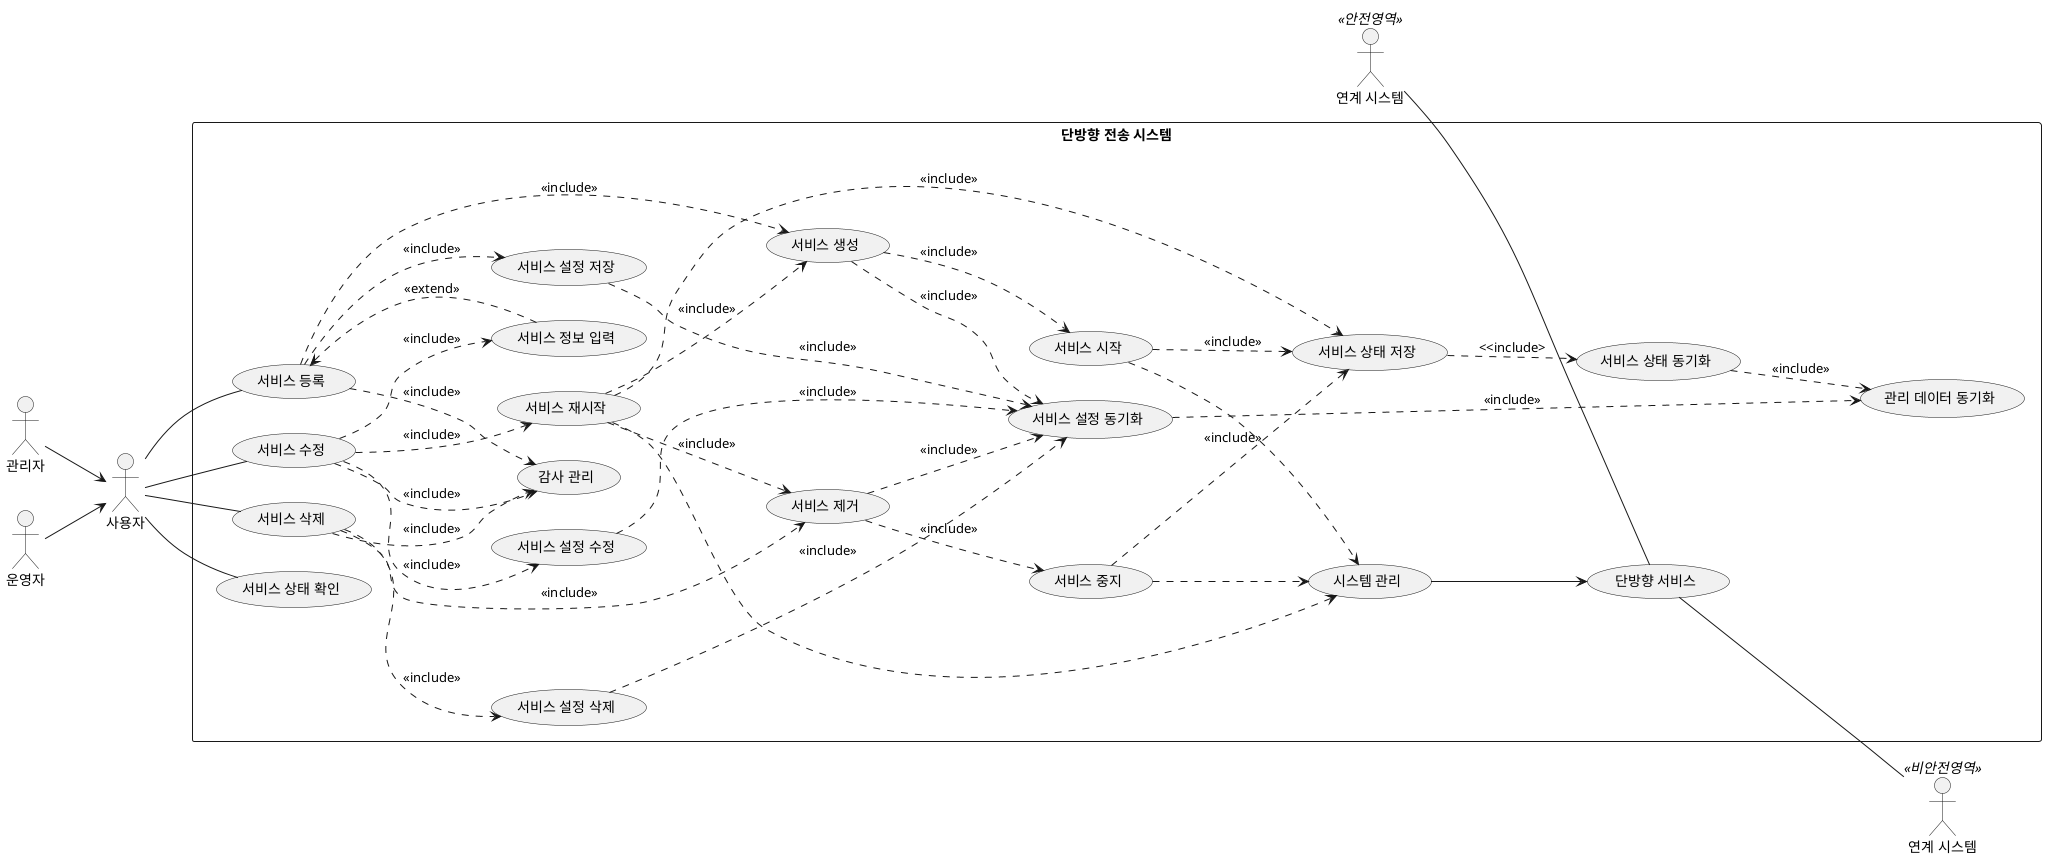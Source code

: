 @startuml
left to right direction

actor "연계 시스템" as Src << 안전영역 >>
actor "연계 시스템" as Dst << 비안전영역 >>
actor "사용자" as User
actor "관리자" as Admin
actor "운영자" as Operator

Admin -down-> User
Operator -down-> User

rectangle "단방향 전송 시스템" {
    together {
        usecase "서비스 등록" as SVC_Add
        usecase "서비스 수정" as SVC_Mod
        usecase "서비스 삭제" as SVC_Del
        usecase "서비스 상태 확인" as SVC_Status_Show
    }

    usecase "서비스 생성" as SVC_Create
    usecase "서비스 제거" as SVC_Destroy
    usecase "서비스 시작" as SVC_Start
    usecase "서비스 중지" as SVC_Stop
    usecase "서비스 재시작" as SVC_Restart
    usecase "단방향 서비스" as UTG_SVC

    usecase "감사 관리" as AUDITMgmt
    usecase "시스템 관리" as SYSMgmt
    
    usecase "서비스 정보 입력" as SVC_Info
    usecase "서비스 설정 저장" as SVC_Config_Insert
    usecase "서비스 설정 수정" as SVC_Config_Update
    usecase "서비스 설정 삭제" as SVC_Config_Delete
    usecase "서비스 상태 저장" as SVC_Status_Update
    usecase "서비스 설정 동기화" as SVC_Config_Sync
    usecase "서비스 상태 동기화" as SVC_Status_Sync

    usecase "관리 데이터 동기화" as Mgmt_Data_Sync

}

User -- SVC_Add
User -- SVC_Mod
User -- SVC_Del
User -- SVC_Status_Show
Src -- UTG_SVC
UTG_SVC -- Dst

SVC_Add <.down. SVC_Info : <<extend>>
SVC_Add .down.> SVC_Config_Insert : <<include>>
SVC_Add .down.> SVC_Create : <<include>>
SVC_Add .down.> AUDITMgmt : <<include>>
SVC_Mod .down.> SVC_Info : <<include>>
SVC_Mod .down.> SVC_Config_Update : <<include>>
SVC_Mod .down.> SVC_Restart : <<include>>
SVC_Mod .down.> AUDITMgmt : <<include>>
SVC_Del .down.> SVC_Destroy : <<include>>
SVC_Del .down.> AUDITMgmt : <<include>>
SVC_Del .down.> SVC_Config_Delete : <<include>>

SVC_Create .down.> SVC_Start : <<include>>
SVC_Create .down.> SVC_Config_Sync : <<include>>
SVC_Restart .down.> SVC_Destroy : <<include>>
SVC_Restart .down.> SVC_Create : <<include>>
SVC_Destroy .down.> SVC_Stop : <<include>>
SVC_Destroy .down.> SVC_Config_Sync : <<include>>

SVC_Start .down.> SVC_Status_Update : <<include>>
SVC_Stop .down.> SVC_Status_Update : <<include>>
SVC_Restart .down.> SVC_Status_Update : <<include>>

SVC_Status_Update .down.> SVC_Status_Sync : <<include>
SVC_Config_Insert .down.> SVC_Config_Sync : <<include>>
SVC_Config_Update .down.> SVC_Config_Sync : <<include>>
SVC_Config_Delete .down.> SVC_Config_Sync : <<include>>

SVC_Status_Sync .down.> Mgmt_Data_Sync : <<include>>
SVC_Config_Sync .down.> Mgmt_Data_Sync : <<include>>

SVC_Start .down.> SYSMgmt
SVC_Stop .down.> SYSMgmt
SVC_Restart .down.> SYSMgmt
SYSMgmt --> UTG_SVC

@enduml